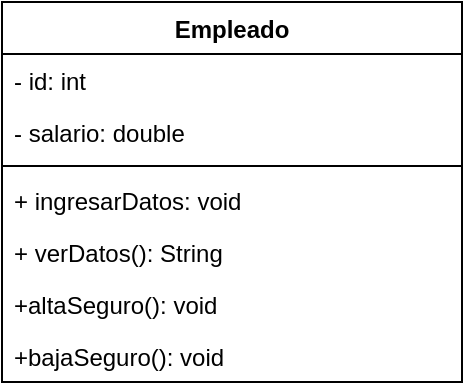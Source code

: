 <mxfile version="26.0.16">
  <diagram name="Página-1" id="1sTRYYgIjtnhhmSdObvM">
    <mxGraphModel dx="280" dy="553" grid="1" gridSize="10" guides="1" tooltips="1" connect="1" arrows="1" fold="1" page="1" pageScale="1" pageWidth="827" pageHeight="1169" math="0" shadow="0">
      <root>
        <mxCell id="0" />
        <mxCell id="1" parent="0" />
        <mxCell id="6_1M1wy337pFZwj4fq5--25" value="Empleado" style="swimlane;fontStyle=1;align=center;verticalAlign=top;childLayout=stackLayout;horizontal=1;startSize=26;horizontalStack=0;resizeParent=1;resizeParentMax=0;resizeLast=0;collapsible=1;marginBottom=0;whiteSpace=wrap;html=1;" vertex="1" parent="1">
          <mxGeometry x="320" y="200" width="230" height="190" as="geometry" />
        </mxCell>
        <mxCell id="6_1M1wy337pFZwj4fq5--26" value="- id: int" style="text;strokeColor=none;fillColor=none;align=left;verticalAlign=top;spacingLeft=4;spacingRight=4;overflow=hidden;rotatable=0;points=[[0,0.5],[1,0.5]];portConstraint=eastwest;whiteSpace=wrap;html=1;" vertex="1" parent="6_1M1wy337pFZwj4fq5--25">
          <mxGeometry y="26" width="230" height="26" as="geometry" />
        </mxCell>
        <mxCell id="6_1M1wy337pFZwj4fq5--27" value="- salario: double" style="text;strokeColor=none;fillColor=none;align=left;verticalAlign=top;spacingLeft=4;spacingRight=4;overflow=hidden;rotatable=0;points=[[0,0.5],[1,0.5]];portConstraint=eastwest;whiteSpace=wrap;html=1;" vertex="1" parent="6_1M1wy337pFZwj4fq5--25">
          <mxGeometry y="52" width="230" height="26" as="geometry" />
        </mxCell>
        <mxCell id="6_1M1wy337pFZwj4fq5--29" value="" style="line;strokeWidth=1;fillColor=none;align=left;verticalAlign=middle;spacingTop=-1;spacingLeft=3;spacingRight=3;rotatable=0;labelPosition=right;points=[];portConstraint=eastwest;strokeColor=inherit;" vertex="1" parent="6_1M1wy337pFZwj4fq5--25">
          <mxGeometry y="78" width="230" height="8" as="geometry" />
        </mxCell>
        <mxCell id="6_1M1wy337pFZwj4fq5--30" value="+ ingresarDatos: void" style="text;strokeColor=none;fillColor=none;align=left;verticalAlign=top;spacingLeft=4;spacingRight=4;overflow=hidden;rotatable=0;points=[[0,0.5],[1,0.5]];portConstraint=eastwest;whiteSpace=wrap;html=1;" vertex="1" parent="6_1M1wy337pFZwj4fq5--25">
          <mxGeometry y="86" width="230" height="26" as="geometry" />
        </mxCell>
        <mxCell id="6_1M1wy337pFZwj4fq5--31" value="+ verDatos(): String" style="text;strokeColor=none;fillColor=none;align=left;verticalAlign=top;spacingLeft=4;spacingRight=4;overflow=hidden;rotatable=0;points=[[0,0.5],[1,0.5]];portConstraint=eastwest;whiteSpace=wrap;html=1;" vertex="1" parent="6_1M1wy337pFZwj4fq5--25">
          <mxGeometry y="112" width="230" height="26" as="geometry" />
        </mxCell>
        <mxCell id="6_1M1wy337pFZwj4fq5--34" value="+altaSeguro(): void" style="text;strokeColor=none;fillColor=none;align=left;verticalAlign=top;spacingLeft=4;spacingRight=4;overflow=hidden;rotatable=0;points=[[0,0.5],[1,0.5]];portConstraint=eastwest;whiteSpace=wrap;html=1;" vertex="1" parent="6_1M1wy337pFZwj4fq5--25">
          <mxGeometry y="138" width="230" height="26" as="geometry" />
        </mxCell>
        <mxCell id="6_1M1wy337pFZwj4fq5--35" value="+bajaSeguro(): void" style="text;strokeColor=none;fillColor=none;align=left;verticalAlign=top;spacingLeft=4;spacingRight=4;overflow=hidden;rotatable=0;points=[[0,0.5],[1,0.5]];portConstraint=eastwest;whiteSpace=wrap;html=1;" vertex="1" parent="6_1M1wy337pFZwj4fq5--25">
          <mxGeometry y="164" width="230" height="26" as="geometry" />
        </mxCell>
      </root>
    </mxGraphModel>
  </diagram>
</mxfile>
